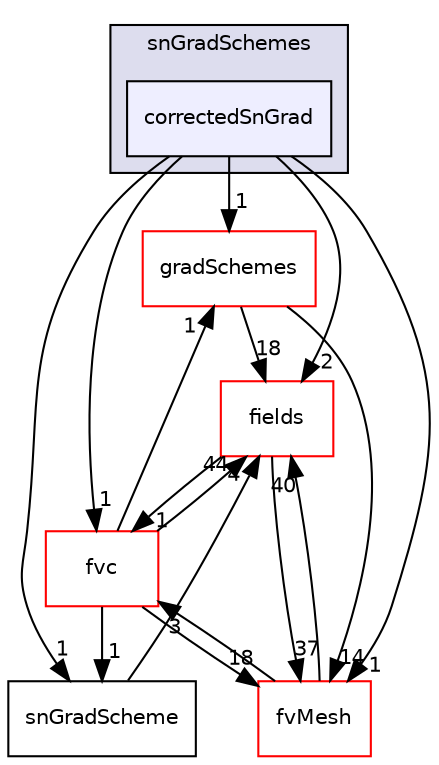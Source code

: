 digraph "src/finiteVolume/finiteVolume/snGradSchemes/correctedSnGrad" {
  bgcolor=transparent;
  compound=true
  node [ fontsize="10", fontname="Helvetica"];
  edge [ labelfontsize="10", labelfontname="Helvetica"];
  subgraph clusterdir_f2a32fae3c7e5034ec75716fe725e251 {
    graph [ bgcolor="#ddddee", pencolor="black", label="snGradSchemes" fontname="Helvetica", fontsize="10", URL="dir_f2a32fae3c7e5034ec75716fe725e251.html"]
  dir_3e9d874e8898315a540c122aab485915 [shape=box, label="correctedSnGrad", style="filled", fillcolor="#eeeeff", pencolor="black", URL="dir_3e9d874e8898315a540c122aab485915.html"];
  }
  dir_211d73fd6015a334f4cd90c9fb88c421 [shape=box label="gradSchemes" color="red" URL="dir_211d73fd6015a334f4cd90c9fb88c421.html"];
  dir_25ab4a83a983f7bb7a38b7f63bb141b7 [shape=box label="fields" color="red" URL="dir_25ab4a83a983f7bb7a38b7f63bb141b7.html"];
  dir_f4030f3362933683136e1dae328f10c0 [shape=box label="fvc" color="red" URL="dir_f4030f3362933683136e1dae328f10c0.html"];
  dir_b183a1b254b58a98380f78c8137f8667 [shape=box label="snGradScheme" URL="dir_b183a1b254b58a98380f78c8137f8667.html"];
  dir_c382fa095c9c33d8673c0dd60aaef275 [shape=box label="fvMesh" color="red" URL="dir_c382fa095c9c33d8673c0dd60aaef275.html"];
  dir_211d73fd6015a334f4cd90c9fb88c421->dir_25ab4a83a983f7bb7a38b7f63bb141b7 [headlabel="18", labeldistance=1.5 headhref="dir_001094_000938.html"];
  dir_211d73fd6015a334f4cd90c9fb88c421->dir_c382fa095c9c33d8673c0dd60aaef275 [headlabel="14", labeldistance=1.5 headhref="dir_001094_001126.html"];
  dir_25ab4a83a983f7bb7a38b7f63bb141b7->dir_f4030f3362933683136e1dae328f10c0 [headlabel="1", labeldistance=1.5 headhref="dir_000938_001089.html"];
  dir_25ab4a83a983f7bb7a38b7f63bb141b7->dir_c382fa095c9c33d8673c0dd60aaef275 [headlabel="37", labeldistance=1.5 headhref="dir_000938_001126.html"];
  dir_f4030f3362933683136e1dae328f10c0->dir_211d73fd6015a334f4cd90c9fb88c421 [headlabel="1", labeldistance=1.5 headhref="dir_001089_001094.html"];
  dir_f4030f3362933683136e1dae328f10c0->dir_25ab4a83a983f7bb7a38b7f63bb141b7 [headlabel="44", labeldistance=1.5 headhref="dir_001089_000938.html"];
  dir_f4030f3362933683136e1dae328f10c0->dir_b183a1b254b58a98380f78c8137f8667 [headlabel="1", labeldistance=1.5 headhref="dir_001089_001116.html"];
  dir_f4030f3362933683136e1dae328f10c0->dir_c382fa095c9c33d8673c0dd60aaef275 [headlabel="18", labeldistance=1.5 headhref="dir_001089_001126.html"];
  dir_b183a1b254b58a98380f78c8137f8667->dir_25ab4a83a983f7bb7a38b7f63bb141b7 [headlabel="4", labeldistance=1.5 headhref="dir_001116_000938.html"];
  dir_c382fa095c9c33d8673c0dd60aaef275->dir_25ab4a83a983f7bb7a38b7f63bb141b7 [headlabel="40", labeldistance=1.5 headhref="dir_001126_000938.html"];
  dir_c382fa095c9c33d8673c0dd60aaef275->dir_f4030f3362933683136e1dae328f10c0 [headlabel="3", labeldistance=1.5 headhref="dir_001126_001089.html"];
  dir_3e9d874e8898315a540c122aab485915->dir_211d73fd6015a334f4cd90c9fb88c421 [headlabel="1", labeldistance=1.5 headhref="dir_001110_001094.html"];
  dir_3e9d874e8898315a540c122aab485915->dir_25ab4a83a983f7bb7a38b7f63bb141b7 [headlabel="2", labeldistance=1.5 headhref="dir_001110_000938.html"];
  dir_3e9d874e8898315a540c122aab485915->dir_f4030f3362933683136e1dae328f10c0 [headlabel="1", labeldistance=1.5 headhref="dir_001110_001089.html"];
  dir_3e9d874e8898315a540c122aab485915->dir_b183a1b254b58a98380f78c8137f8667 [headlabel="1", labeldistance=1.5 headhref="dir_001110_001116.html"];
  dir_3e9d874e8898315a540c122aab485915->dir_c382fa095c9c33d8673c0dd60aaef275 [headlabel="1", labeldistance=1.5 headhref="dir_001110_001126.html"];
}
